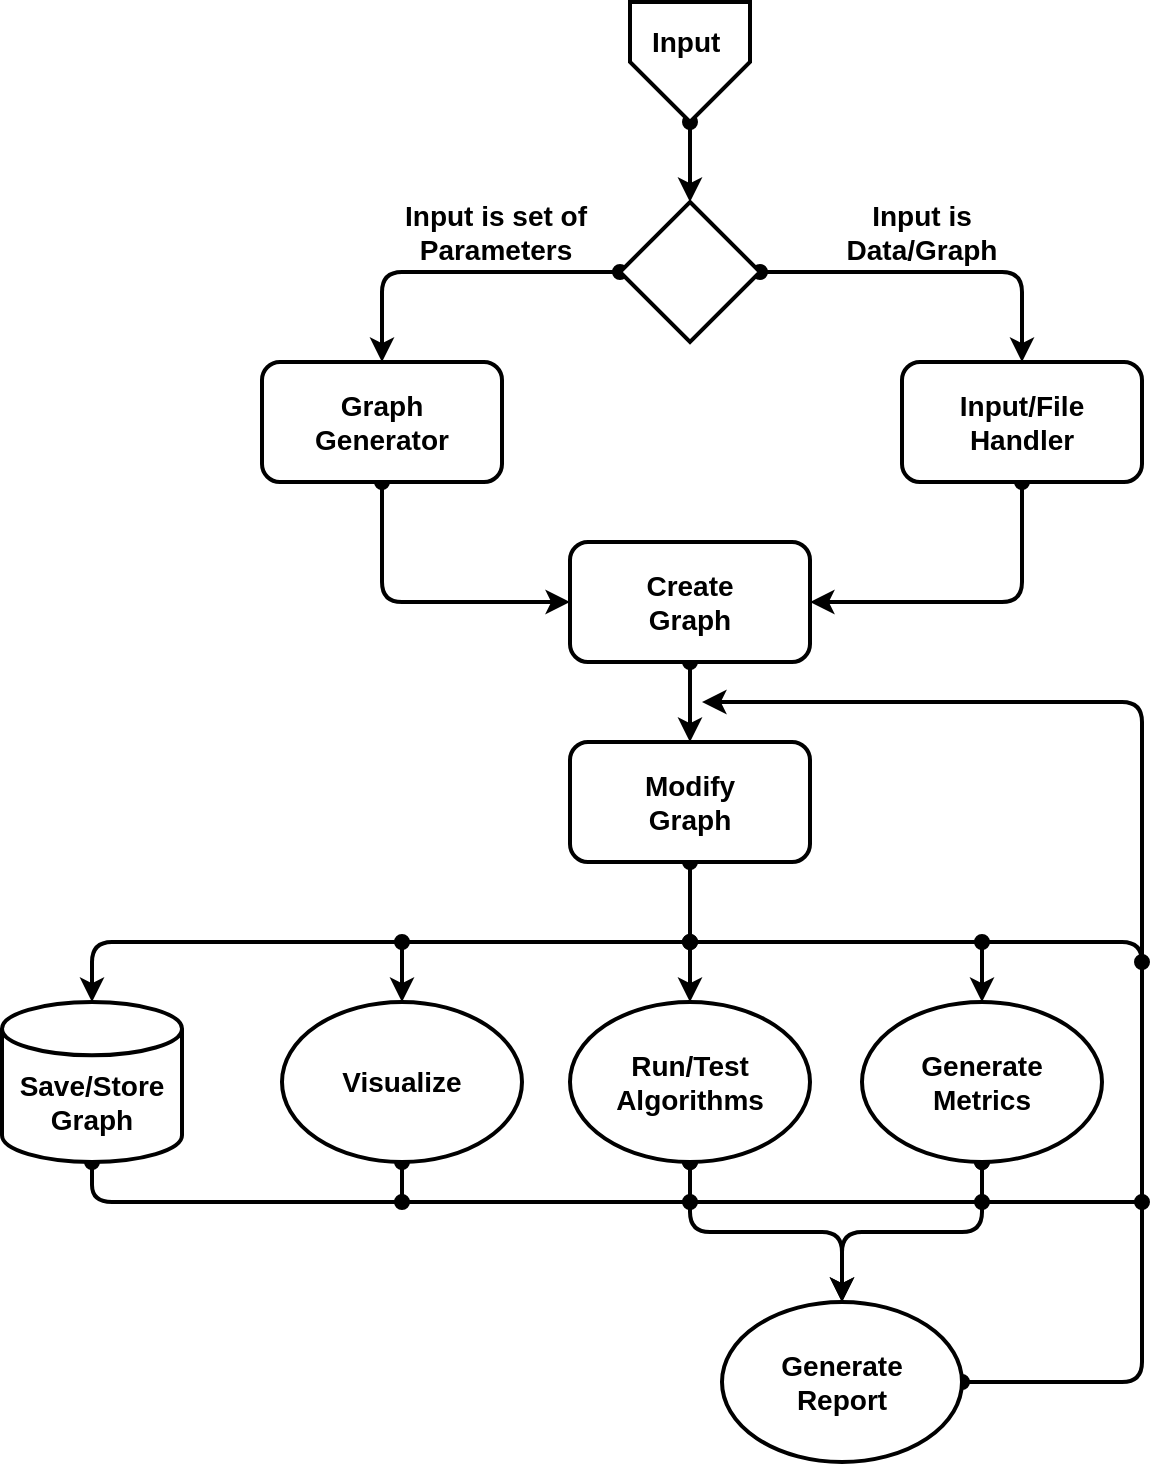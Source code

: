 <mxfile version="13.3.5" type="google"><diagram id="C5RBs43oDa-KdzZeNtuy" name="Page-1"><mxGraphModel dx="1422" dy="762" grid="1" gridSize="10" guides="1" tooltips="1" connect="1" arrows="1" fold="1" page="1" pageScale="1" pageWidth="827" pageHeight="1169" math="0" shadow="0"><root><mxCell id="WIyWlLk6GJQsqaUBKTNV-0"/><mxCell id="WIyWlLk6GJQsqaUBKTNV-1" parent="WIyWlLk6GJQsqaUBKTNV-0"/><mxCell id="Gy9p9B5L5azaSDlQqdob-16" style="edgeStyle=orthogonalEdgeStyle;rounded=0;orthogonalLoop=1;jettySize=auto;html=1;exitX=0.5;exitY=1;exitDx=0;exitDy=0;entryX=0.5;entryY=0;entryDx=0;entryDy=0;entryPerimeter=0;strokeWidth=2;startArrow=oval;startFill=1;" edge="1" parent="WIyWlLk6GJQsqaUBKTNV-1" source="Gy9p9B5L5azaSDlQqdob-1" target="Gy9p9B5L5azaSDlQqdob-8"><mxGeometry relative="1" as="geometry"/></mxCell><mxCell id="Gy9p9B5L5azaSDlQqdob-55" style="edgeStyle=orthogonalEdgeStyle;rounded=1;orthogonalLoop=1;jettySize=auto;html=1;exitX=0.5;exitY=1;exitDx=0;exitDy=0;entryX=0.5;entryY=0;entryDx=0;entryDy=0;startArrow=oval;startFill=1;endArrow=classic;endFill=1;strokeWidth=2;" edge="1" parent="WIyWlLk6GJQsqaUBKTNV-1" source="Gy9p9B5L5azaSDlQqdob-4" target="Gy9p9B5L5azaSDlQqdob-53"><mxGeometry relative="1" as="geometry"/></mxCell><mxCell id="Gy9p9B5L5azaSDlQqdob-4" value="" style="rounded=1;whiteSpace=wrap;html=1;strokeWidth=2;" vertex="1" parent="WIyWlLk6GJQsqaUBKTNV-1"><mxGeometry x="354" y="330" width="120" height="60" as="geometry"/></mxCell><mxCell id="Gy9p9B5L5azaSDlQqdob-5" value="&lt;b&gt;&lt;font style=&quot;font-size: 14px&quot;&gt;Create Graph&lt;/font&gt;&lt;/b&gt;" style="text;html=1;strokeColor=none;fillColor=none;align=center;verticalAlign=middle;whiteSpace=wrap;rounded=0;strokeWidth=2;" vertex="1" parent="WIyWlLk6GJQsqaUBKTNV-1"><mxGeometry x="394" y="350" width="40" height="20" as="geometry"/></mxCell><mxCell id="Gy9p9B5L5azaSDlQqdob-11" value="" style="endArrow=classic;html=1;entryX=0.5;entryY=0;entryDx=0;entryDy=0;exitX=1;exitY=0.5;exitDx=0;exitDy=0;exitPerimeter=0;strokeWidth=2;startArrow=oval;startFill=1;" edge="1" parent="WIyWlLk6GJQsqaUBKTNV-1" source="Gy9p9B5L5azaSDlQqdob-8" target="Gy9p9B5L5azaSDlQqdob-0"><mxGeometry width="50" height="50" relative="1" as="geometry"><mxPoint x="390" y="420" as="sourcePoint"/><mxPoint x="440" y="370" as="targetPoint"/><Array as="points"><mxPoint x="580" y="195"/></Array></mxGeometry></mxCell><mxCell id="Gy9p9B5L5azaSDlQqdob-13" value="" style="endArrow=classic;html=1;strokeWidth=2;exitX=0.5;exitY=1;exitDx=0;exitDy=0;entryX=1;entryY=0.5;entryDx=0;entryDy=0;startArrow=oval;startFill=1;" edge="1" parent="WIyWlLk6GJQsqaUBKTNV-1" source="Gy9p9B5L5azaSDlQqdob-0" target="Gy9p9B5L5azaSDlQqdob-4"><mxGeometry width="50" height="50" relative="1" as="geometry"><mxPoint x="390" y="420" as="sourcePoint"/><mxPoint x="580" y="370" as="targetPoint"/><Array as="points"><mxPoint x="580" y="360"/></Array></mxGeometry></mxCell><mxCell id="Gy9p9B5L5azaSDlQqdob-15" value="&lt;font style=&quot;font-size: 14px&quot;&gt;&lt;b&gt;Input is Data/Graph&lt;/b&gt;&lt;/font&gt;" style="text;html=1;strokeColor=none;fillColor=none;align=center;verticalAlign=middle;whiteSpace=wrap;rounded=0;strokeWidth=2;" vertex="1" parent="WIyWlLk6GJQsqaUBKTNV-1"><mxGeometry x="500" y="165" width="60" height="20" as="geometry"/></mxCell><mxCell id="Gy9p9B5L5azaSDlQqdob-21" value="" style="endArrow=classic;html=1;strokeWidth=2;exitX=0.5;exitY=1;exitDx=0;exitDy=0;entryX=0;entryY=0.5;entryDx=0;entryDy=0;startArrow=oval;startFill=1;" edge="1" parent="WIyWlLk6GJQsqaUBKTNV-1" source="Gy9p9B5L5azaSDlQqdob-18" target="Gy9p9B5L5azaSDlQqdob-4"><mxGeometry width="50" height="50" relative="1" as="geometry"><mxPoint x="590" y="310" as="sourcePoint"/><mxPoint x="484" y="400" as="targetPoint"/><Array as="points"><mxPoint x="260" y="360"/></Array></mxGeometry></mxCell><mxCell id="Gy9p9B5L5azaSDlQqdob-22" value="" style="endArrow=classic;html=1;strokeWidth=2;exitX=0;exitY=0.5;exitDx=0;exitDy=0;entryX=0.5;entryY=0;entryDx=0;entryDy=0;exitPerimeter=0;startArrow=oval;startFill=1;" edge="1" parent="WIyWlLk6GJQsqaUBKTNV-1" source="Gy9p9B5L5azaSDlQqdob-8" target="Gy9p9B5L5azaSDlQqdob-18"><mxGeometry width="50" height="50" relative="1" as="geometry"><mxPoint x="270" y="310" as="sourcePoint"/><mxPoint x="364" y="400" as="targetPoint"/><Array as="points"><mxPoint x="260" y="195"/></Array></mxGeometry></mxCell><mxCell id="Gy9p9B5L5azaSDlQqdob-23" value="&lt;font style=&quot;font-size: 14px&quot;&gt;&lt;b&gt;Input is set of Parameters&lt;/b&gt;&lt;/font&gt;" style="text;html=1;strokeColor=none;fillColor=none;align=center;verticalAlign=middle;whiteSpace=wrap;rounded=0;strokeWidth=2;" vertex="1" parent="WIyWlLk6GJQsqaUBKTNV-1"><mxGeometry x="270" y="165" width="94" height="20" as="geometry"/></mxCell><mxCell id="Gy9p9B5L5azaSDlQqdob-67" style="edgeStyle=orthogonalEdgeStyle;rounded=1;orthogonalLoop=1;jettySize=auto;html=1;exitX=0.5;exitY=1;exitDx=0;exitDy=0;startArrow=oval;startFill=1;endArrow=oval;endFill=1;strokeWidth=2;" edge="1" parent="WIyWlLk6GJQsqaUBKTNV-1" source="Gy9p9B5L5azaSDlQqdob-25"><mxGeometry relative="1" as="geometry"><mxPoint x="560" y="660" as="targetPoint"/></mxGeometry></mxCell><mxCell id="Gy9p9B5L5azaSDlQqdob-69" style="edgeStyle=orthogonalEdgeStyle;rounded=1;orthogonalLoop=1;jettySize=auto;html=1;exitX=0.5;exitY=1;exitDx=0;exitDy=0;entryX=0.5;entryY=0;entryDx=0;entryDy=0;startArrow=oval;startFill=1;endArrow=classic;endFill=1;strokeWidth=2;" edge="1" parent="WIyWlLk6GJQsqaUBKTNV-1" source="Gy9p9B5L5azaSDlQqdob-25" target="Gy9p9B5L5azaSDlQqdob-35"><mxGeometry relative="1" as="geometry"><Array as="points"><mxPoint x="560" y="675"/><mxPoint x="490" y="675"/></Array></mxGeometry></mxCell><mxCell id="Gy9p9B5L5azaSDlQqdob-71" style="edgeStyle=orthogonalEdgeStyle;rounded=1;orthogonalLoop=1;jettySize=auto;html=1;exitX=0.5;exitY=0;exitDx=0;exitDy=0;startArrow=classic;startFill=1;endArrow=oval;endFill=1;strokeWidth=2;" edge="1" parent="WIyWlLk6GJQsqaUBKTNV-1" source="Gy9p9B5L5azaSDlQqdob-25"><mxGeometry relative="1" as="geometry"><mxPoint x="560" y="530" as="targetPoint"/></mxGeometry></mxCell><mxCell id="Gy9p9B5L5azaSDlQqdob-25" value="" style="ellipse;whiteSpace=wrap;html=1;strokeWidth=2;" vertex="1" parent="WIyWlLk6GJQsqaUBKTNV-1"><mxGeometry x="500" y="560" width="120" height="80" as="geometry"/></mxCell><mxCell id="Gy9p9B5L5azaSDlQqdob-65" style="edgeStyle=orthogonalEdgeStyle;rounded=1;orthogonalLoop=1;jettySize=auto;html=1;exitX=0.5;exitY=1;exitDx=0;exitDy=0;startArrow=oval;startFill=1;endArrow=oval;endFill=1;strokeWidth=2;" edge="1" parent="WIyWlLk6GJQsqaUBKTNV-1" source="Gy9p9B5L5azaSDlQqdob-26"><mxGeometry relative="1" as="geometry"><mxPoint x="270" y="660" as="targetPoint"/></mxGeometry></mxCell><mxCell id="Gy9p9B5L5azaSDlQqdob-73" style="edgeStyle=orthogonalEdgeStyle;rounded=1;orthogonalLoop=1;jettySize=auto;html=1;exitX=0.5;exitY=0;exitDx=0;exitDy=0;startArrow=classic;startFill=1;endArrow=oval;endFill=1;strokeWidth=2;" edge="1" parent="WIyWlLk6GJQsqaUBKTNV-1" source="Gy9p9B5L5azaSDlQqdob-26"><mxGeometry relative="1" as="geometry"><mxPoint x="270" y="530" as="targetPoint"/></mxGeometry></mxCell><mxCell id="Gy9p9B5L5azaSDlQqdob-26" value="" style="ellipse;whiteSpace=wrap;html=1;strokeWidth=2;" vertex="1" parent="WIyWlLk6GJQsqaUBKTNV-1"><mxGeometry x="210" y="560" width="120" height="80" as="geometry"/></mxCell><mxCell id="Gy9p9B5L5azaSDlQqdob-66" style="edgeStyle=orthogonalEdgeStyle;rounded=1;orthogonalLoop=1;jettySize=auto;html=1;exitX=0.5;exitY=1;exitDx=0;exitDy=0;startArrow=oval;startFill=1;endArrow=oval;endFill=1;strokeWidth=2;" edge="1" parent="WIyWlLk6GJQsqaUBKTNV-1" source="Gy9p9B5L5azaSDlQqdob-27"><mxGeometry relative="1" as="geometry"><mxPoint x="414" y="660" as="targetPoint"/></mxGeometry></mxCell><mxCell id="Gy9p9B5L5azaSDlQqdob-68" style="edgeStyle=orthogonalEdgeStyle;rounded=1;orthogonalLoop=1;jettySize=auto;html=1;exitX=0.5;exitY=1;exitDx=0;exitDy=0;entryX=0.5;entryY=0;entryDx=0;entryDy=0;startArrow=oval;startFill=1;endArrow=classic;endFill=1;strokeWidth=2;" edge="1" parent="WIyWlLk6GJQsqaUBKTNV-1" source="Gy9p9B5L5azaSDlQqdob-27" target="Gy9p9B5L5azaSDlQqdob-35"><mxGeometry relative="1" as="geometry"><Array as="points"><mxPoint x="414" y="675"/><mxPoint x="490" y="675"/></Array></mxGeometry></mxCell><mxCell id="Gy9p9B5L5azaSDlQqdob-72" style="edgeStyle=orthogonalEdgeStyle;rounded=1;orthogonalLoop=1;jettySize=auto;html=1;exitX=0.5;exitY=0;exitDx=0;exitDy=0;startArrow=classic;startFill=1;endArrow=oval;endFill=1;strokeWidth=2;" edge="1" parent="WIyWlLk6GJQsqaUBKTNV-1" source="Gy9p9B5L5azaSDlQqdob-27"><mxGeometry relative="1" as="geometry"><mxPoint x="414" y="530" as="targetPoint"/></mxGeometry></mxCell><mxCell id="Gy9p9B5L5azaSDlQqdob-27" value="" style="ellipse;whiteSpace=wrap;html=1;strokeWidth=2;" vertex="1" parent="WIyWlLk6GJQsqaUBKTNV-1"><mxGeometry x="354" y="560" width="120" height="80" as="geometry"/></mxCell><mxCell id="Gy9p9B5L5azaSDlQqdob-31" value="&lt;b&gt;&lt;font style=&quot;font-size: 14px&quot;&gt;Visualize&lt;/font&gt;&lt;/b&gt;" style="text;html=1;strokeColor=none;fillColor=none;align=center;verticalAlign=middle;whiteSpace=wrap;rounded=0;strokeWidth=2;" vertex="1" parent="WIyWlLk6GJQsqaUBKTNV-1"><mxGeometry x="250" y="590" width="40" height="20" as="geometry"/></mxCell><mxCell id="Gy9p9B5L5azaSDlQqdob-32" value="&lt;b&gt;&lt;font style=&quot;font-size: 14px&quot;&gt;Run/Test Algorithms&lt;/font&gt;&lt;/b&gt;" style="text;html=1;strokeColor=none;fillColor=none;align=center;verticalAlign=middle;whiteSpace=wrap;rounded=0;strokeWidth=2;" vertex="1" parent="WIyWlLk6GJQsqaUBKTNV-1"><mxGeometry x="394" y="590" width="40" height="20" as="geometry"/></mxCell><mxCell id="Gy9p9B5L5azaSDlQqdob-33" value="&lt;span style=&quot;color: rgba(0 , 0 , 0 , 0) ; font-family: monospace ; font-size: 0px&quot;&gt;%3CmxGraphModel%3E%3Croot%3E%3CmxCell%20id%3D%220%22%2F%3E%3CmxCell%20id%3D%221%22%20parent%3D%220%22%2F%3E%3CmxCell%20id%3D%222%22%20value%3D%22%26lt%3Bb%26gt%3B%26lt%3Bfont%20style%3D%26quot%3Bfont-size%3A%2014px%26quot%3B%26gt%3BVisualize%26lt%3B%2Ffont%26gt%3B%26lt%3B%2Fb%26gt%3B%22%20style%3D%22text%3Bhtml%3D1%3BstrokeColor%3Dnone%3BfillColor%3Dnone%3Balign%3Dcenter%3BverticalAlign%3Dmiddle%3BwhiteSpace%3Dwrap%3Brounded%3D0%3BstrokeWidth%3D4%3B%22%20vertex%3D%221%22%20parent%3D%221%22%3E%3CmxGeometry%20x%3D%22250%22%20y%3D%22500%22%20width%3D%2240%22%20height%3D%2220%22%20as%3D%22geometry%22%2F%3E%3C%2FmxCell%3E%3C%2Froot%3E%3C%2FmxGraphModel%3E&lt;/span&gt;" style="text;html=1;strokeColor=none;fillColor=none;align=center;verticalAlign=middle;whiteSpace=wrap;rounded=0;strokeWidth=2;" vertex="1" parent="WIyWlLk6GJQsqaUBKTNV-1"><mxGeometry x="540" y="590" width="40" height="20" as="geometry"/></mxCell><mxCell id="Gy9p9B5L5azaSDlQqdob-34" value="&lt;b&gt;&lt;font style=&quot;font-size: 14px&quot;&gt;Generate Metrics&lt;/font&gt;&lt;/b&gt;" style="text;html=1;strokeColor=none;fillColor=none;align=center;verticalAlign=middle;whiteSpace=wrap;rounded=0;strokeWidth=2;" vertex="1" parent="WIyWlLk6GJQsqaUBKTNV-1"><mxGeometry x="540" y="590" width="40" height="20" as="geometry"/></mxCell><mxCell id="Gy9p9B5L5azaSDlQqdob-44" style="edgeStyle=orthogonalEdgeStyle;rounded=1;orthogonalLoop=1;jettySize=auto;html=1;exitX=1;exitY=0.5;exitDx=0;exitDy=0;strokeWidth=2;endArrow=classic;endFill=1;startArrow=oval;startFill=1;entryX=0.5;entryY=0;entryDx=0;entryDy=0;entryPerimeter=0;" edge="1" parent="WIyWlLk6GJQsqaUBKTNV-1" source="Gy9p9B5L5azaSDlQqdob-35" target="Gy9p9B5L5azaSDlQqdob-45"><mxGeometry relative="1" as="geometry"><mxPoint x="560" y="530" as="targetPoint"/><Array as="points"><mxPoint x="640" y="750"/><mxPoint x="640" y="530"/><mxPoint x="115" y="530"/></Array></mxGeometry></mxCell><mxCell id="Gy9p9B5L5azaSDlQqdob-35" value="" style="ellipse;whiteSpace=wrap;html=1;strokeWidth=2;" vertex="1" parent="WIyWlLk6GJQsqaUBKTNV-1"><mxGeometry x="430" y="710" width="120" height="80" as="geometry"/></mxCell><mxCell id="Gy9p9B5L5azaSDlQqdob-42" value="&lt;b&gt;&lt;font style=&quot;font-size: 14px&quot;&gt;Generate Report&lt;/font&gt;&lt;/b&gt;" style="text;html=1;strokeColor=none;fillColor=none;align=center;verticalAlign=middle;whiteSpace=wrap;rounded=0;strokeWidth=2;" vertex="1" parent="WIyWlLk6GJQsqaUBKTNV-1"><mxGeometry x="470" y="740" width="40" height="20" as="geometry"/></mxCell><mxCell id="Gy9p9B5L5azaSDlQqdob-61" style="edgeStyle=orthogonalEdgeStyle;rounded=1;orthogonalLoop=1;jettySize=auto;html=1;exitX=0.5;exitY=1;exitDx=0;exitDy=0;exitPerimeter=0;startArrow=oval;startFill=1;endArrow=oval;endFill=1;strokeWidth=2;" edge="1" parent="WIyWlLk6GJQsqaUBKTNV-1" source="Gy9p9B5L5azaSDlQqdob-45"><mxGeometry relative="1" as="geometry"><mxPoint x="640" y="660" as="targetPoint"/><Array as="points"><mxPoint x="115" y="660"/></Array></mxGeometry></mxCell><mxCell id="Gy9p9B5L5azaSDlQqdob-45" value="" style="strokeWidth=2;html=1;shape=mxgraph.flowchart.database;whiteSpace=wrap;" vertex="1" parent="WIyWlLk6GJQsqaUBKTNV-1"><mxGeometry x="70" y="560" width="90" height="80" as="geometry"/></mxCell><mxCell id="Gy9p9B5L5azaSDlQqdob-47" value="&lt;b&gt;&lt;font style=&quot;font-size: 14px&quot;&gt;Save/Store Graph&lt;/font&gt;&lt;/b&gt;" style="text;html=1;strokeColor=none;fillColor=none;align=center;verticalAlign=middle;whiteSpace=wrap;rounded=0;strokeWidth=2;" vertex="1" parent="WIyWlLk6GJQsqaUBKTNV-1"><mxGeometry x="95" y="600" width="40" height="20" as="geometry"/></mxCell><mxCell id="Gy9p9B5L5azaSDlQqdob-0" value="" style="rounded=1;whiteSpace=wrap;html=1;strokeWidth=2;" vertex="1" parent="WIyWlLk6GJQsqaUBKTNV-1"><mxGeometry x="520" y="240" width="120" height="60" as="geometry"/></mxCell><mxCell id="Gy9p9B5L5azaSDlQqdob-3" value="&lt;font size=&quot;1&quot;&gt;&lt;b style=&quot;font-size: 14px&quot;&gt;Input/File Handler&lt;/b&gt;&lt;/font&gt;" style="text;html=1;strokeColor=none;fillColor=none;align=center;verticalAlign=middle;whiteSpace=wrap;rounded=0;strokeWidth=2;" vertex="1" parent="WIyWlLk6GJQsqaUBKTNV-1"><mxGeometry x="560" y="260" width="40" height="20" as="geometry"/></mxCell><mxCell id="Gy9p9B5L5azaSDlQqdob-18" value="" style="rounded=1;whiteSpace=wrap;html=1;strokeWidth=2;" vertex="1" parent="WIyWlLk6GJQsqaUBKTNV-1"><mxGeometry x="200" y="240" width="120" height="60" as="geometry"/></mxCell><mxCell id="Gy9p9B5L5azaSDlQqdob-24" value="&lt;font size=&quot;1&quot;&gt;&lt;b style=&quot;font-size: 14px&quot;&gt;Graph Generator&lt;/b&gt;&lt;/font&gt;" style="text;html=1;strokeColor=none;fillColor=none;align=center;verticalAlign=middle;whiteSpace=wrap;rounded=0;strokeWidth=2;" vertex="1" parent="WIyWlLk6GJQsqaUBKTNV-1"><mxGeometry x="240" y="260" width="40" height="20" as="geometry"/></mxCell><mxCell id="Gy9p9B5L5azaSDlQqdob-8" value="" style="strokeWidth=2;html=1;shape=mxgraph.flowchart.decision;whiteSpace=wrap;" vertex="1" parent="WIyWlLk6GJQsqaUBKTNV-1"><mxGeometry x="379" y="160" width="70" height="70" as="geometry"/></mxCell><mxCell id="Gy9p9B5L5azaSDlQqdob-1" value="" style="verticalLabelPosition=bottom;verticalAlign=top;html=1;shape=offPageConnector;rounded=0;size=0.5;strokeWidth=2;" vertex="1" parent="WIyWlLk6GJQsqaUBKTNV-1"><mxGeometry x="384" y="60" width="60" height="60" as="geometry"/></mxCell><mxCell id="Gy9p9B5L5azaSDlQqdob-2" value="&lt;font size=&quot;1&quot;&gt;&lt;b style=&quot;font-size: 14px&quot;&gt;Input&amp;nbsp;&lt;/b&gt;&lt;/font&gt;" style="text;html=1;strokeColor=none;fillColor=none;align=center;verticalAlign=middle;whiteSpace=wrap;rounded=0;strokeWidth=2;" vertex="1" parent="WIyWlLk6GJQsqaUBKTNV-1"><mxGeometry x="394" y="70" width="40" height="20" as="geometry"/></mxCell><mxCell id="Gy9p9B5L5azaSDlQqdob-56" style="edgeStyle=orthogonalEdgeStyle;rounded=1;orthogonalLoop=1;jettySize=auto;html=1;startArrow=oval;startFill=1;endArrow=classic;endFill=1;strokeWidth=2;" edge="1" parent="WIyWlLk6GJQsqaUBKTNV-1"><mxGeometry relative="1" as="geometry"><mxPoint x="420" y="410" as="targetPoint"/><mxPoint x="640" y="540" as="sourcePoint"/><Array as="points"><mxPoint x="640" y="410"/></Array></mxGeometry></mxCell><mxCell id="Gy9p9B5L5azaSDlQqdob-70" style="edgeStyle=orthogonalEdgeStyle;rounded=1;orthogonalLoop=1;jettySize=auto;html=1;exitX=0.5;exitY=1;exitDx=0;exitDy=0;startArrow=oval;startFill=1;endArrow=oval;endFill=1;strokeWidth=2;" edge="1" parent="WIyWlLk6GJQsqaUBKTNV-1" source="Gy9p9B5L5azaSDlQqdob-53"><mxGeometry relative="1" as="geometry"><mxPoint x="414" y="530" as="targetPoint"/></mxGeometry></mxCell><mxCell id="Gy9p9B5L5azaSDlQqdob-53" value="" style="rounded=1;whiteSpace=wrap;html=1;strokeWidth=2;" vertex="1" parent="WIyWlLk6GJQsqaUBKTNV-1"><mxGeometry x="354" y="430" width="120" height="60" as="geometry"/></mxCell><mxCell id="Gy9p9B5L5azaSDlQqdob-54" value="&lt;b&gt;&lt;font style=&quot;font-size: 14px&quot;&gt;Modify Graph&lt;/font&gt;&lt;/b&gt;" style="text;html=1;strokeColor=none;fillColor=none;align=center;verticalAlign=middle;whiteSpace=wrap;rounded=0;strokeWidth=2;" vertex="1" parent="WIyWlLk6GJQsqaUBKTNV-1"><mxGeometry x="394" y="450" width="40" height="20" as="geometry"/></mxCell></root></mxGraphModel></diagram></mxfile>